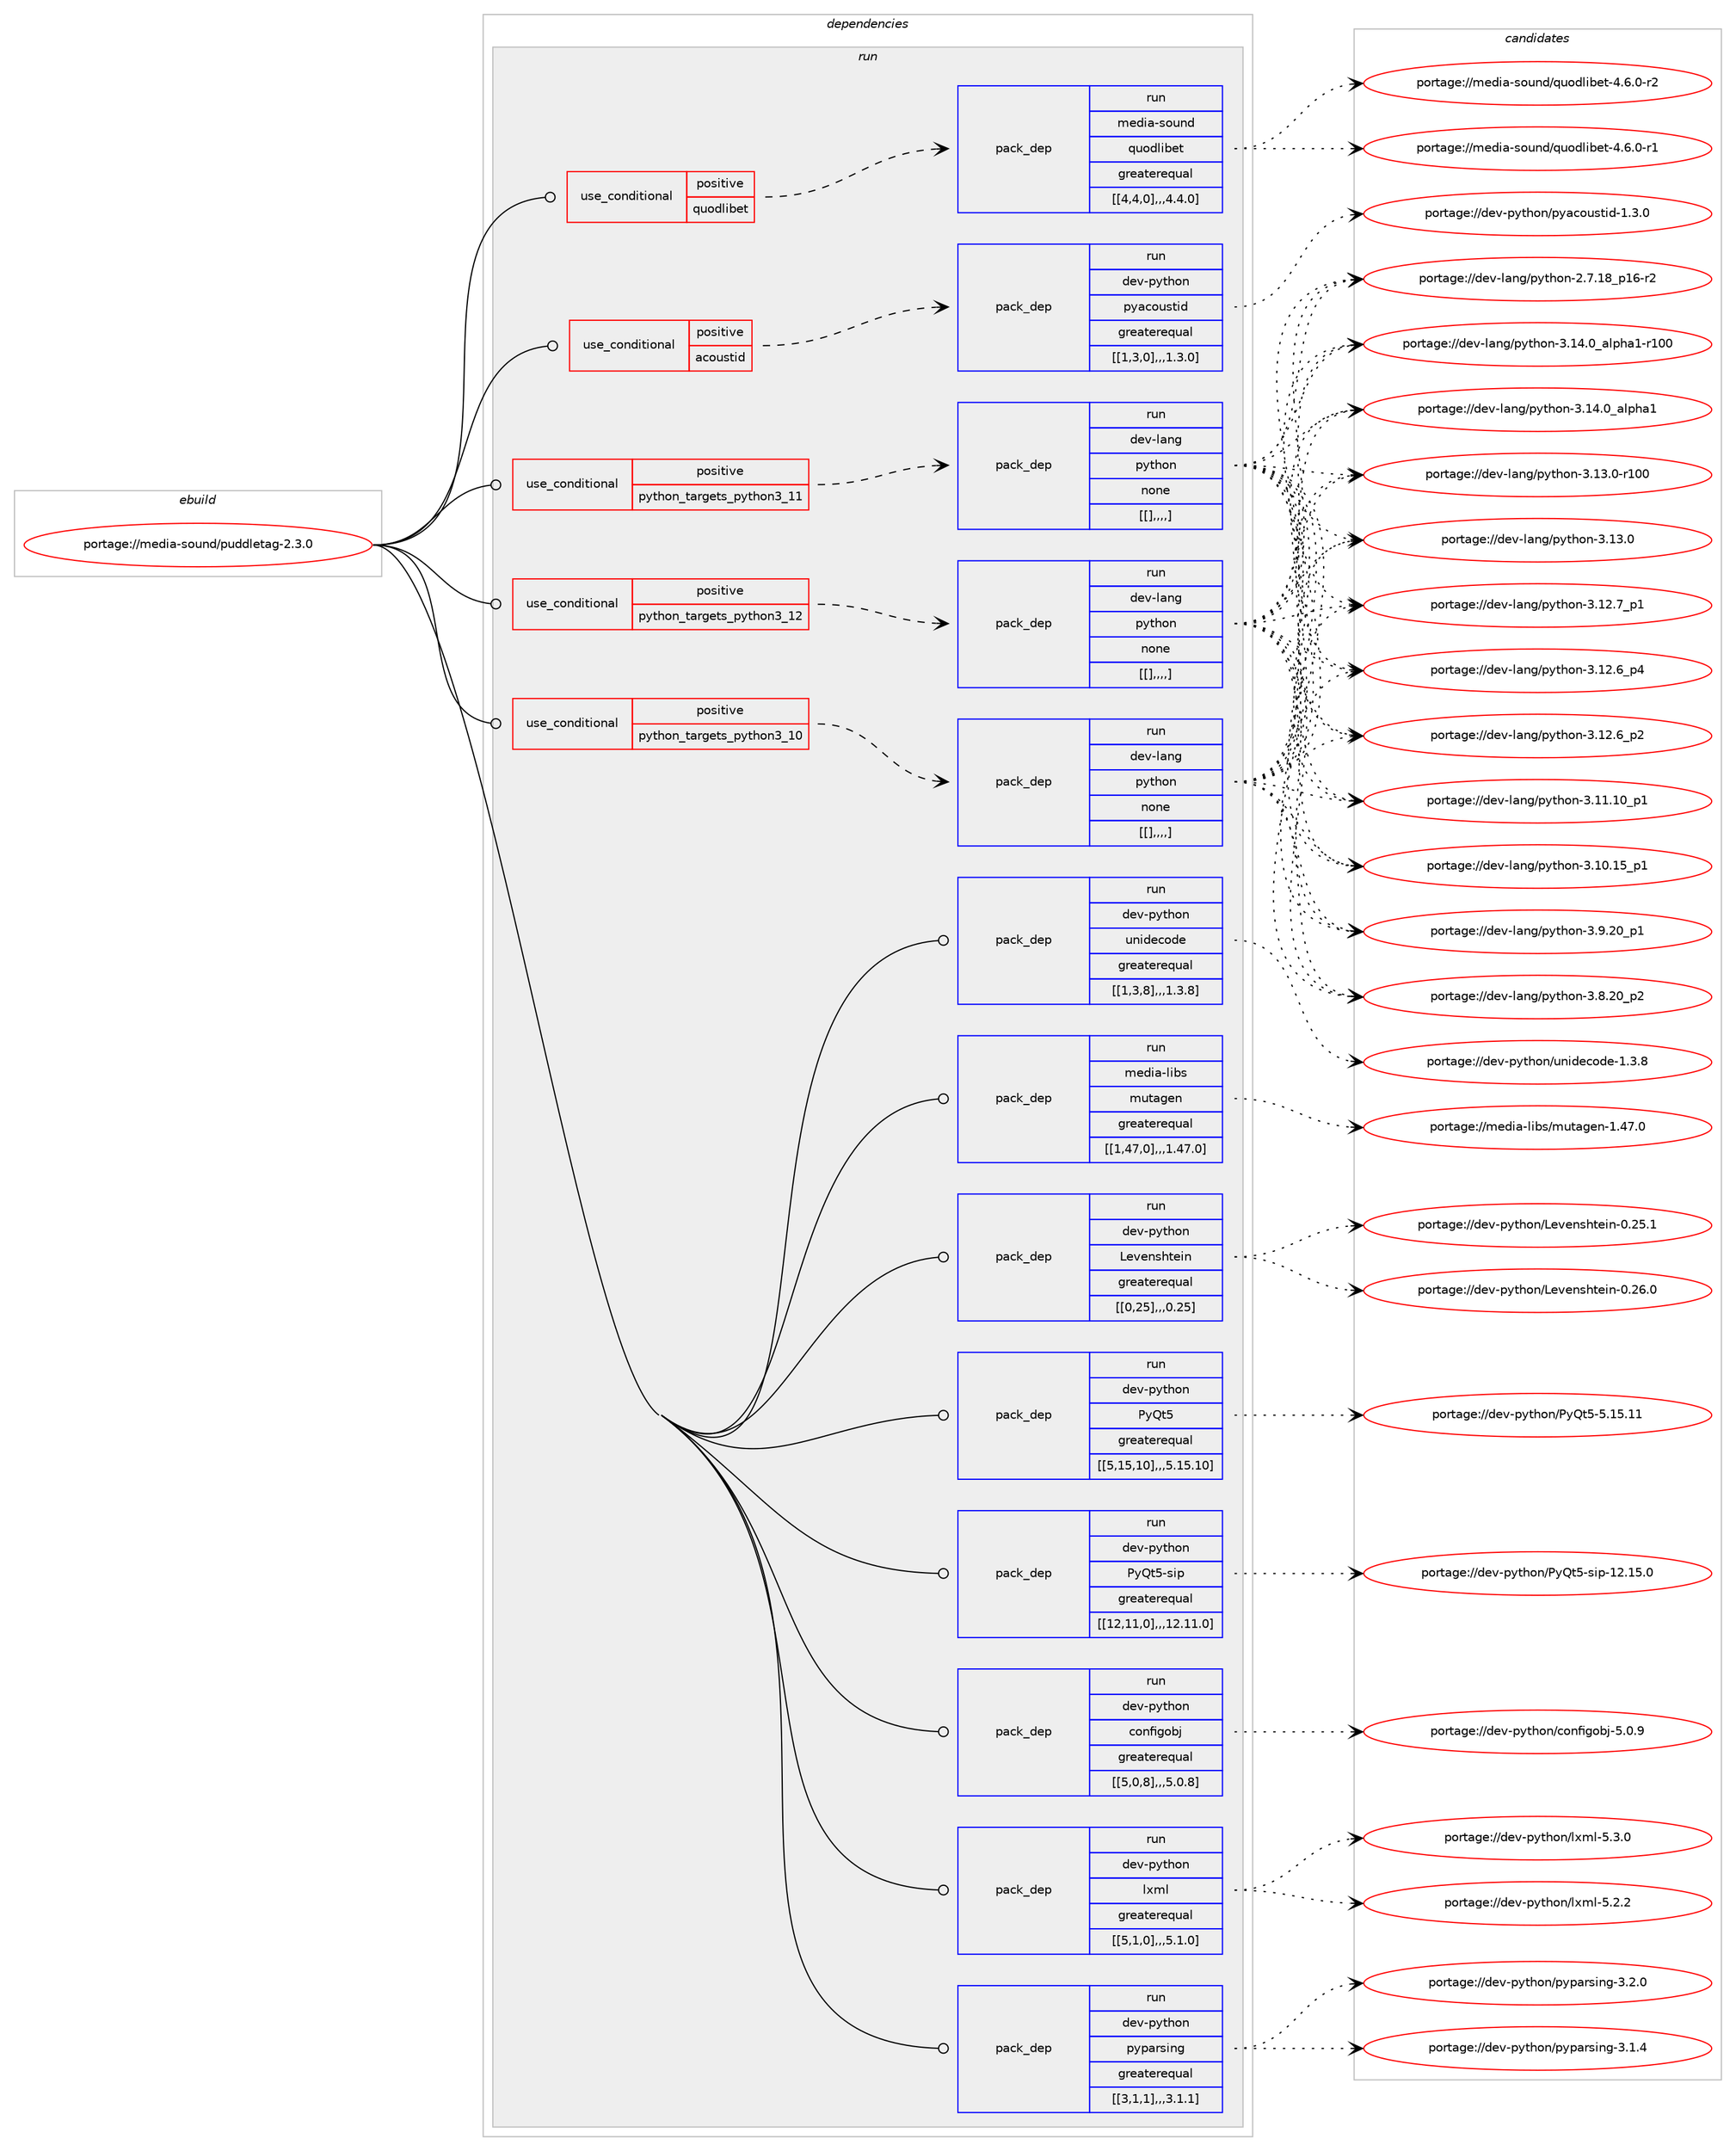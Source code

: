digraph prolog {

# *************
# Graph options
# *************

newrank=true;
concentrate=true;
compound=true;
graph [rankdir=LR,fontname=Helvetica,fontsize=10,ranksep=1.5];#, ranksep=2.5, nodesep=0.2];
edge  [arrowhead=vee];
node  [fontname=Helvetica,fontsize=10];

# **********
# The ebuild
# **********

subgraph cluster_leftcol {
color=gray;
label=<<i>ebuild</i>>;
id [label="portage://media-sound/puddletag-2.3.0", color=red, width=4, href="../media-sound/puddletag-2.3.0.svg"];
}

# ****************
# The dependencies
# ****************

subgraph cluster_midcol {
color=gray;
label=<<i>dependencies</i>>;
subgraph cluster_compile {
fillcolor="#eeeeee";
style=filled;
label=<<i>compile</i>>;
}
subgraph cluster_compileandrun {
fillcolor="#eeeeee";
style=filled;
label=<<i>compile and run</i>>;
}
subgraph cluster_run {
fillcolor="#eeeeee";
style=filled;
label=<<i>run</i>>;
subgraph cond86945 {
dependency341696 [label=<<TABLE BORDER="0" CELLBORDER="1" CELLSPACING="0" CELLPADDING="4"><TR><TD ROWSPAN="3" CELLPADDING="10">use_conditional</TD></TR><TR><TD>positive</TD></TR><TR><TD>acoustid</TD></TR></TABLE>>, shape=none, color=red];
subgraph pack251983 {
dependency341716 [label=<<TABLE BORDER="0" CELLBORDER="1" CELLSPACING="0" CELLPADDING="4" WIDTH="220"><TR><TD ROWSPAN="6" CELLPADDING="30">pack_dep</TD></TR><TR><TD WIDTH="110">run</TD></TR><TR><TD>dev-python</TD></TR><TR><TD>pyacoustid</TD></TR><TR><TD>greaterequal</TD></TR><TR><TD>[[1,3,0],,,1.3.0]</TD></TR></TABLE>>, shape=none, color=blue];
}
dependency341696:e -> dependency341716:w [weight=20,style="dashed",arrowhead="vee"];
}
id:e -> dependency341696:w [weight=20,style="solid",arrowhead="odot"];
subgraph cond86958 {
dependency341742 [label=<<TABLE BORDER="0" CELLBORDER="1" CELLSPACING="0" CELLPADDING="4"><TR><TD ROWSPAN="3" CELLPADDING="10">use_conditional</TD></TR><TR><TD>positive</TD></TR><TR><TD>python_targets_python3_10</TD></TR></TABLE>>, shape=none, color=red];
subgraph pack252038 {
dependency341782 [label=<<TABLE BORDER="0" CELLBORDER="1" CELLSPACING="0" CELLPADDING="4" WIDTH="220"><TR><TD ROWSPAN="6" CELLPADDING="30">pack_dep</TD></TR><TR><TD WIDTH="110">run</TD></TR><TR><TD>dev-lang</TD></TR><TR><TD>python</TD></TR><TR><TD>none</TD></TR><TR><TD>[[],,,,]</TD></TR></TABLE>>, shape=none, color=blue];
}
dependency341742:e -> dependency341782:w [weight=20,style="dashed",arrowhead="vee"];
}
id:e -> dependency341742:w [weight=20,style="solid",arrowhead="odot"];
subgraph cond86971 {
dependency341788 [label=<<TABLE BORDER="0" CELLBORDER="1" CELLSPACING="0" CELLPADDING="4"><TR><TD ROWSPAN="3" CELLPADDING="10">use_conditional</TD></TR><TR><TD>positive</TD></TR><TR><TD>python_targets_python3_11</TD></TR></TABLE>>, shape=none, color=red];
subgraph pack252063 {
dependency341854 [label=<<TABLE BORDER="0" CELLBORDER="1" CELLSPACING="0" CELLPADDING="4" WIDTH="220"><TR><TD ROWSPAN="6" CELLPADDING="30">pack_dep</TD></TR><TR><TD WIDTH="110">run</TD></TR><TR><TD>dev-lang</TD></TR><TR><TD>python</TD></TR><TR><TD>none</TD></TR><TR><TD>[[],,,,]</TD></TR></TABLE>>, shape=none, color=blue];
}
dependency341788:e -> dependency341854:w [weight=20,style="dashed",arrowhead="vee"];
}
id:e -> dependency341788:w [weight=20,style="solid",arrowhead="odot"];
subgraph cond86999 {
dependency341861 [label=<<TABLE BORDER="0" CELLBORDER="1" CELLSPACING="0" CELLPADDING="4"><TR><TD ROWSPAN="3" CELLPADDING="10">use_conditional</TD></TR><TR><TD>positive</TD></TR><TR><TD>python_targets_python3_12</TD></TR></TABLE>>, shape=none, color=red];
subgraph pack252103 {
dependency341863 [label=<<TABLE BORDER="0" CELLBORDER="1" CELLSPACING="0" CELLPADDING="4" WIDTH="220"><TR><TD ROWSPAN="6" CELLPADDING="30">pack_dep</TD></TR><TR><TD WIDTH="110">run</TD></TR><TR><TD>dev-lang</TD></TR><TR><TD>python</TD></TR><TR><TD>none</TD></TR><TR><TD>[[],,,,]</TD></TR></TABLE>>, shape=none, color=blue];
}
dependency341861:e -> dependency341863:w [weight=20,style="dashed",arrowhead="vee"];
}
id:e -> dependency341861:w [weight=20,style="solid",arrowhead="odot"];
subgraph cond87001 {
dependency341868 [label=<<TABLE BORDER="0" CELLBORDER="1" CELLSPACING="0" CELLPADDING="4"><TR><TD ROWSPAN="3" CELLPADDING="10">use_conditional</TD></TR><TR><TD>positive</TD></TR><TR><TD>quodlibet</TD></TR></TABLE>>, shape=none, color=red];
subgraph pack252122 {
dependency341906 [label=<<TABLE BORDER="0" CELLBORDER="1" CELLSPACING="0" CELLPADDING="4" WIDTH="220"><TR><TD ROWSPAN="6" CELLPADDING="30">pack_dep</TD></TR><TR><TD WIDTH="110">run</TD></TR><TR><TD>media-sound</TD></TR><TR><TD>quodlibet</TD></TR><TR><TD>greaterequal</TD></TR><TR><TD>[[4,4,0],,,4.4.0]</TD></TR></TABLE>>, shape=none, color=blue];
}
dependency341868:e -> dependency341906:w [weight=20,style="dashed",arrowhead="vee"];
}
id:e -> dependency341868:w [weight=20,style="solid",arrowhead="odot"];
subgraph pack252139 {
dependency341935 [label=<<TABLE BORDER="0" CELLBORDER="1" CELLSPACING="0" CELLPADDING="4" WIDTH="220"><TR><TD ROWSPAN="6" CELLPADDING="30">pack_dep</TD></TR><TR><TD WIDTH="110">run</TD></TR><TR><TD>dev-python</TD></TR><TR><TD>Levenshtein</TD></TR><TR><TD>greaterequal</TD></TR><TR><TD>[[0,25],,,0.25]</TD></TR></TABLE>>, shape=none, color=blue];
}
id:e -> dependency341935:w [weight=20,style="solid",arrowhead="odot"];
subgraph pack252151 {
dependency341938 [label=<<TABLE BORDER="0" CELLBORDER="1" CELLSPACING="0" CELLPADDING="4" WIDTH="220"><TR><TD ROWSPAN="6" CELLPADDING="30">pack_dep</TD></TR><TR><TD WIDTH="110">run</TD></TR><TR><TD>dev-python</TD></TR><TR><TD>PyQt5</TD></TR><TR><TD>greaterequal</TD></TR><TR><TD>[[5,15,10],,,5.15.10]</TD></TR></TABLE>>, shape=none, color=blue];
}
id:e -> dependency341938:w [weight=20,style="solid",arrowhead="odot"];
subgraph pack252154 {
dependency341942 [label=<<TABLE BORDER="0" CELLBORDER="1" CELLSPACING="0" CELLPADDING="4" WIDTH="220"><TR><TD ROWSPAN="6" CELLPADDING="30">pack_dep</TD></TR><TR><TD WIDTH="110">run</TD></TR><TR><TD>dev-python</TD></TR><TR><TD>PyQt5-sip</TD></TR><TR><TD>greaterequal</TD></TR><TR><TD>[[12,11,0],,,12.11.0]</TD></TR></TABLE>>, shape=none, color=blue];
}
id:e -> dependency341942:w [weight=20,style="solid",arrowhead="odot"];
subgraph pack252157 {
dependency341947 [label=<<TABLE BORDER="0" CELLBORDER="1" CELLSPACING="0" CELLPADDING="4" WIDTH="220"><TR><TD ROWSPAN="6" CELLPADDING="30">pack_dep</TD></TR><TR><TD WIDTH="110">run</TD></TR><TR><TD>dev-python</TD></TR><TR><TD>configobj</TD></TR><TR><TD>greaterequal</TD></TR><TR><TD>[[5,0,8],,,5.0.8]</TD></TR></TABLE>>, shape=none, color=blue];
}
id:e -> dependency341947:w [weight=20,style="solid",arrowhead="odot"];
subgraph pack252180 {
dependency342008 [label=<<TABLE BORDER="0" CELLBORDER="1" CELLSPACING="0" CELLPADDING="4" WIDTH="220"><TR><TD ROWSPAN="6" CELLPADDING="30">pack_dep</TD></TR><TR><TD WIDTH="110">run</TD></TR><TR><TD>dev-python</TD></TR><TR><TD>lxml</TD></TR><TR><TD>greaterequal</TD></TR><TR><TD>[[5,1,0],,,5.1.0]</TD></TR></TABLE>>, shape=none, color=blue];
}
id:e -> dependency342008:w [weight=20,style="solid",arrowhead="odot"];
subgraph pack252217 {
dependency342013 [label=<<TABLE BORDER="0" CELLBORDER="1" CELLSPACING="0" CELLPADDING="4" WIDTH="220"><TR><TD ROWSPAN="6" CELLPADDING="30">pack_dep</TD></TR><TR><TD WIDTH="110">run</TD></TR><TR><TD>dev-python</TD></TR><TR><TD>pyparsing</TD></TR><TR><TD>greaterequal</TD></TR><TR><TD>[[3,1,1],,,3.1.1]</TD></TR></TABLE>>, shape=none, color=blue];
}
id:e -> dependency342013:w [weight=20,style="solid",arrowhead="odot"];
subgraph pack252219 {
dependency342015 [label=<<TABLE BORDER="0" CELLBORDER="1" CELLSPACING="0" CELLPADDING="4" WIDTH="220"><TR><TD ROWSPAN="6" CELLPADDING="30">pack_dep</TD></TR><TR><TD WIDTH="110">run</TD></TR><TR><TD>dev-python</TD></TR><TR><TD>unidecode</TD></TR><TR><TD>greaterequal</TD></TR><TR><TD>[[1,3,8],,,1.3.8]</TD></TR></TABLE>>, shape=none, color=blue];
}
id:e -> dependency342015:w [weight=20,style="solid",arrowhead="odot"];
subgraph pack252220 {
dependency342018 [label=<<TABLE BORDER="0" CELLBORDER="1" CELLSPACING="0" CELLPADDING="4" WIDTH="220"><TR><TD ROWSPAN="6" CELLPADDING="30">pack_dep</TD></TR><TR><TD WIDTH="110">run</TD></TR><TR><TD>media-libs</TD></TR><TR><TD>mutagen</TD></TR><TR><TD>greaterequal</TD></TR><TR><TD>[[1,47,0],,,1.47.0]</TD></TR></TABLE>>, shape=none, color=blue];
}
id:e -> dependency342018:w [weight=20,style="solid",arrowhead="odot"];
}
}

# **************
# The candidates
# **************

subgraph cluster_choices {
rank=same;
color=gray;
label=<<i>candidates</i>>;

subgraph choice251483 {
color=black;
nodesep=1;
choice10010111845112121116104111110471121219799111117115116105100454946514648 [label="portage://dev-python/pyacoustid-1.3.0", color=red, width=4,href="../dev-python/pyacoustid-1.3.0.svg"];
dependency341716:e -> choice10010111845112121116104111110471121219799111117115116105100454946514648:w [style=dotted,weight="100"];
}
subgraph choice251498 {
color=black;
nodesep=1;
choice100101118451089711010347112121116104111110455146495246489597108112104974945114494848 [label="portage://dev-lang/python-3.14.0_alpha1-r100", color=red, width=4,href="../dev-lang/python-3.14.0_alpha1-r100.svg"];
choice1001011184510897110103471121211161041111104551464952464895971081121049749 [label="portage://dev-lang/python-3.14.0_alpha1", color=red, width=4,href="../dev-lang/python-3.14.0_alpha1.svg"];
choice1001011184510897110103471121211161041111104551464951464845114494848 [label="portage://dev-lang/python-3.13.0-r100", color=red, width=4,href="../dev-lang/python-3.13.0-r100.svg"];
choice10010111845108971101034711212111610411111045514649514648 [label="portage://dev-lang/python-3.13.0", color=red, width=4,href="../dev-lang/python-3.13.0.svg"];
choice100101118451089711010347112121116104111110455146495046559511249 [label="portage://dev-lang/python-3.12.7_p1", color=red, width=4,href="../dev-lang/python-3.12.7_p1.svg"];
choice100101118451089711010347112121116104111110455146495046549511252 [label="portage://dev-lang/python-3.12.6_p4", color=red, width=4,href="../dev-lang/python-3.12.6_p4.svg"];
choice100101118451089711010347112121116104111110455146495046549511250 [label="portage://dev-lang/python-3.12.6_p2", color=red, width=4,href="../dev-lang/python-3.12.6_p2.svg"];
choice10010111845108971101034711212111610411111045514649494649489511249 [label="portage://dev-lang/python-3.11.10_p1", color=red, width=4,href="../dev-lang/python-3.11.10_p1.svg"];
choice10010111845108971101034711212111610411111045514649484649539511249 [label="portage://dev-lang/python-3.10.15_p1", color=red, width=4,href="../dev-lang/python-3.10.15_p1.svg"];
choice100101118451089711010347112121116104111110455146574650489511249 [label="portage://dev-lang/python-3.9.20_p1", color=red, width=4,href="../dev-lang/python-3.9.20_p1.svg"];
choice100101118451089711010347112121116104111110455146564650489511250 [label="portage://dev-lang/python-3.8.20_p2", color=red, width=4,href="../dev-lang/python-3.8.20_p2.svg"];
choice100101118451089711010347112121116104111110455046554649569511249544511450 [label="portage://dev-lang/python-2.7.18_p16-r2", color=red, width=4,href="../dev-lang/python-2.7.18_p16-r2.svg"];
dependency341782:e -> choice100101118451089711010347112121116104111110455146495246489597108112104974945114494848:w [style=dotted,weight="100"];
dependency341782:e -> choice1001011184510897110103471121211161041111104551464952464895971081121049749:w [style=dotted,weight="100"];
dependency341782:e -> choice1001011184510897110103471121211161041111104551464951464845114494848:w [style=dotted,weight="100"];
dependency341782:e -> choice10010111845108971101034711212111610411111045514649514648:w [style=dotted,weight="100"];
dependency341782:e -> choice100101118451089711010347112121116104111110455146495046559511249:w [style=dotted,weight="100"];
dependency341782:e -> choice100101118451089711010347112121116104111110455146495046549511252:w [style=dotted,weight="100"];
dependency341782:e -> choice100101118451089711010347112121116104111110455146495046549511250:w [style=dotted,weight="100"];
dependency341782:e -> choice10010111845108971101034711212111610411111045514649494649489511249:w [style=dotted,weight="100"];
dependency341782:e -> choice10010111845108971101034711212111610411111045514649484649539511249:w [style=dotted,weight="100"];
dependency341782:e -> choice100101118451089711010347112121116104111110455146574650489511249:w [style=dotted,weight="100"];
dependency341782:e -> choice100101118451089711010347112121116104111110455146564650489511250:w [style=dotted,weight="100"];
dependency341782:e -> choice100101118451089711010347112121116104111110455046554649569511249544511450:w [style=dotted,weight="100"];
}
subgraph choice251563 {
color=black;
nodesep=1;
choice100101118451089711010347112121116104111110455146495246489597108112104974945114494848 [label="portage://dev-lang/python-3.14.0_alpha1-r100", color=red, width=4,href="../dev-lang/python-3.14.0_alpha1-r100.svg"];
choice1001011184510897110103471121211161041111104551464952464895971081121049749 [label="portage://dev-lang/python-3.14.0_alpha1", color=red, width=4,href="../dev-lang/python-3.14.0_alpha1.svg"];
choice1001011184510897110103471121211161041111104551464951464845114494848 [label="portage://dev-lang/python-3.13.0-r100", color=red, width=4,href="../dev-lang/python-3.13.0-r100.svg"];
choice10010111845108971101034711212111610411111045514649514648 [label="portage://dev-lang/python-3.13.0", color=red, width=4,href="../dev-lang/python-3.13.0.svg"];
choice100101118451089711010347112121116104111110455146495046559511249 [label="portage://dev-lang/python-3.12.7_p1", color=red, width=4,href="../dev-lang/python-3.12.7_p1.svg"];
choice100101118451089711010347112121116104111110455146495046549511252 [label="portage://dev-lang/python-3.12.6_p4", color=red, width=4,href="../dev-lang/python-3.12.6_p4.svg"];
choice100101118451089711010347112121116104111110455146495046549511250 [label="portage://dev-lang/python-3.12.6_p2", color=red, width=4,href="../dev-lang/python-3.12.6_p2.svg"];
choice10010111845108971101034711212111610411111045514649494649489511249 [label="portage://dev-lang/python-3.11.10_p1", color=red, width=4,href="../dev-lang/python-3.11.10_p1.svg"];
choice10010111845108971101034711212111610411111045514649484649539511249 [label="portage://dev-lang/python-3.10.15_p1", color=red, width=4,href="../dev-lang/python-3.10.15_p1.svg"];
choice100101118451089711010347112121116104111110455146574650489511249 [label="portage://dev-lang/python-3.9.20_p1", color=red, width=4,href="../dev-lang/python-3.9.20_p1.svg"];
choice100101118451089711010347112121116104111110455146564650489511250 [label="portage://dev-lang/python-3.8.20_p2", color=red, width=4,href="../dev-lang/python-3.8.20_p2.svg"];
choice100101118451089711010347112121116104111110455046554649569511249544511450 [label="portage://dev-lang/python-2.7.18_p16-r2", color=red, width=4,href="../dev-lang/python-2.7.18_p16-r2.svg"];
dependency341854:e -> choice100101118451089711010347112121116104111110455146495246489597108112104974945114494848:w [style=dotted,weight="100"];
dependency341854:e -> choice1001011184510897110103471121211161041111104551464952464895971081121049749:w [style=dotted,weight="100"];
dependency341854:e -> choice1001011184510897110103471121211161041111104551464951464845114494848:w [style=dotted,weight="100"];
dependency341854:e -> choice10010111845108971101034711212111610411111045514649514648:w [style=dotted,weight="100"];
dependency341854:e -> choice100101118451089711010347112121116104111110455146495046559511249:w [style=dotted,weight="100"];
dependency341854:e -> choice100101118451089711010347112121116104111110455146495046549511252:w [style=dotted,weight="100"];
dependency341854:e -> choice100101118451089711010347112121116104111110455146495046549511250:w [style=dotted,weight="100"];
dependency341854:e -> choice10010111845108971101034711212111610411111045514649494649489511249:w [style=dotted,weight="100"];
dependency341854:e -> choice10010111845108971101034711212111610411111045514649484649539511249:w [style=dotted,weight="100"];
dependency341854:e -> choice100101118451089711010347112121116104111110455146574650489511249:w [style=dotted,weight="100"];
dependency341854:e -> choice100101118451089711010347112121116104111110455146564650489511250:w [style=dotted,weight="100"];
dependency341854:e -> choice100101118451089711010347112121116104111110455046554649569511249544511450:w [style=dotted,weight="100"];
}
subgraph choice251569 {
color=black;
nodesep=1;
choice100101118451089711010347112121116104111110455146495246489597108112104974945114494848 [label="portage://dev-lang/python-3.14.0_alpha1-r100", color=red, width=4,href="../dev-lang/python-3.14.0_alpha1-r100.svg"];
choice1001011184510897110103471121211161041111104551464952464895971081121049749 [label="portage://dev-lang/python-3.14.0_alpha1", color=red, width=4,href="../dev-lang/python-3.14.0_alpha1.svg"];
choice1001011184510897110103471121211161041111104551464951464845114494848 [label="portage://dev-lang/python-3.13.0-r100", color=red, width=4,href="../dev-lang/python-3.13.0-r100.svg"];
choice10010111845108971101034711212111610411111045514649514648 [label="portage://dev-lang/python-3.13.0", color=red, width=4,href="../dev-lang/python-3.13.0.svg"];
choice100101118451089711010347112121116104111110455146495046559511249 [label="portage://dev-lang/python-3.12.7_p1", color=red, width=4,href="../dev-lang/python-3.12.7_p1.svg"];
choice100101118451089711010347112121116104111110455146495046549511252 [label="portage://dev-lang/python-3.12.6_p4", color=red, width=4,href="../dev-lang/python-3.12.6_p4.svg"];
choice100101118451089711010347112121116104111110455146495046549511250 [label="portage://dev-lang/python-3.12.6_p2", color=red, width=4,href="../dev-lang/python-3.12.6_p2.svg"];
choice10010111845108971101034711212111610411111045514649494649489511249 [label="portage://dev-lang/python-3.11.10_p1", color=red, width=4,href="../dev-lang/python-3.11.10_p1.svg"];
choice10010111845108971101034711212111610411111045514649484649539511249 [label="portage://dev-lang/python-3.10.15_p1", color=red, width=4,href="../dev-lang/python-3.10.15_p1.svg"];
choice100101118451089711010347112121116104111110455146574650489511249 [label="portage://dev-lang/python-3.9.20_p1", color=red, width=4,href="../dev-lang/python-3.9.20_p1.svg"];
choice100101118451089711010347112121116104111110455146564650489511250 [label="portage://dev-lang/python-3.8.20_p2", color=red, width=4,href="../dev-lang/python-3.8.20_p2.svg"];
choice100101118451089711010347112121116104111110455046554649569511249544511450 [label="portage://dev-lang/python-2.7.18_p16-r2", color=red, width=4,href="../dev-lang/python-2.7.18_p16-r2.svg"];
dependency341863:e -> choice100101118451089711010347112121116104111110455146495246489597108112104974945114494848:w [style=dotted,weight="100"];
dependency341863:e -> choice1001011184510897110103471121211161041111104551464952464895971081121049749:w [style=dotted,weight="100"];
dependency341863:e -> choice1001011184510897110103471121211161041111104551464951464845114494848:w [style=dotted,weight="100"];
dependency341863:e -> choice10010111845108971101034711212111610411111045514649514648:w [style=dotted,weight="100"];
dependency341863:e -> choice100101118451089711010347112121116104111110455146495046559511249:w [style=dotted,weight="100"];
dependency341863:e -> choice100101118451089711010347112121116104111110455146495046549511252:w [style=dotted,weight="100"];
dependency341863:e -> choice100101118451089711010347112121116104111110455146495046549511250:w [style=dotted,weight="100"];
dependency341863:e -> choice10010111845108971101034711212111610411111045514649494649489511249:w [style=dotted,weight="100"];
dependency341863:e -> choice10010111845108971101034711212111610411111045514649484649539511249:w [style=dotted,weight="100"];
dependency341863:e -> choice100101118451089711010347112121116104111110455146574650489511249:w [style=dotted,weight="100"];
dependency341863:e -> choice100101118451089711010347112121116104111110455146564650489511250:w [style=dotted,weight="100"];
dependency341863:e -> choice100101118451089711010347112121116104111110455046554649569511249544511450:w [style=dotted,weight="100"];
}
subgraph choice251622 {
color=black;
nodesep=1;
choice109101100105974511511111711010047113117111100108105981011164552465446484511450 [label="portage://media-sound/quodlibet-4.6.0-r2", color=red, width=4,href="../media-sound/quodlibet-4.6.0-r2.svg"];
choice109101100105974511511111711010047113117111100108105981011164552465446484511449 [label="portage://media-sound/quodlibet-4.6.0-r1", color=red, width=4,href="../media-sound/quodlibet-4.6.0-r1.svg"];
dependency341906:e -> choice109101100105974511511111711010047113117111100108105981011164552465446484511450:w [style=dotted,weight="100"];
dependency341906:e -> choice109101100105974511511111711010047113117111100108105981011164552465446484511449:w [style=dotted,weight="100"];
}
subgraph choice251632 {
color=black;
nodesep=1;
choice10010111845112121116104111110477610111810111011510411610110511045484650544648 [label="portage://dev-python/Levenshtein-0.26.0", color=red, width=4,href="../dev-python/Levenshtein-0.26.0.svg"];
choice10010111845112121116104111110477610111810111011510411610110511045484650534649 [label="portage://dev-python/Levenshtein-0.25.1", color=red, width=4,href="../dev-python/Levenshtein-0.25.1.svg"];
dependency341935:e -> choice10010111845112121116104111110477610111810111011510411610110511045484650544648:w [style=dotted,weight="100"];
dependency341935:e -> choice10010111845112121116104111110477610111810111011510411610110511045484650534649:w [style=dotted,weight="100"];
}
subgraph choice251635 {
color=black;
nodesep=1;
choice10010111845112121116104111110478012181116534553464953464949 [label="portage://dev-python/PyQt5-5.15.11", color=red, width=4,href="../dev-python/PyQt5-5.15.11.svg"];
dependency341938:e -> choice10010111845112121116104111110478012181116534553464953464949:w [style=dotted,weight="100"];
}
subgraph choice251667 {
color=black;
nodesep=1;
choice1001011184511212111610411111047801218111653451151051124549504649534648 [label="portage://dev-python/PyQt5-sip-12.15.0", color=red, width=4,href="../dev-python/PyQt5-sip-12.15.0.svg"];
dependency341942:e -> choice1001011184511212111610411111047801218111653451151051124549504649534648:w [style=dotted,weight="100"];
}
subgraph choice251668 {
color=black;
nodesep=1;
choice10010111845112121116104111110479911111010210510311198106455346484657 [label="portage://dev-python/configobj-5.0.9", color=red, width=4,href="../dev-python/configobj-5.0.9.svg"];
dependency341947:e -> choice10010111845112121116104111110479911111010210510311198106455346484657:w [style=dotted,weight="100"];
}
subgraph choice251670 {
color=black;
nodesep=1;
choice1001011184511212111610411111047108120109108455346514648 [label="portage://dev-python/lxml-5.3.0", color=red, width=4,href="../dev-python/lxml-5.3.0.svg"];
choice1001011184511212111610411111047108120109108455346504650 [label="portage://dev-python/lxml-5.2.2", color=red, width=4,href="../dev-python/lxml-5.2.2.svg"];
dependency342008:e -> choice1001011184511212111610411111047108120109108455346514648:w [style=dotted,weight="100"];
dependency342008:e -> choice1001011184511212111610411111047108120109108455346504650:w [style=dotted,weight="100"];
}
subgraph choice251672 {
color=black;
nodesep=1;
choice100101118451121211161041111104711212111297114115105110103455146504648 [label="portage://dev-python/pyparsing-3.2.0", color=red, width=4,href="../dev-python/pyparsing-3.2.0.svg"];
choice100101118451121211161041111104711212111297114115105110103455146494652 [label="portage://dev-python/pyparsing-3.1.4", color=red, width=4,href="../dev-python/pyparsing-3.1.4.svg"];
dependency342013:e -> choice100101118451121211161041111104711212111297114115105110103455146504648:w [style=dotted,weight="100"];
dependency342013:e -> choice100101118451121211161041111104711212111297114115105110103455146494652:w [style=dotted,weight="100"];
}
subgraph choice251673 {
color=black;
nodesep=1;
choice100101118451121211161041111104711711010510010199111100101454946514656 [label="portage://dev-python/unidecode-1.3.8", color=red, width=4,href="../dev-python/unidecode-1.3.8.svg"];
dependency342015:e -> choice100101118451121211161041111104711711010510010199111100101454946514656:w [style=dotted,weight="100"];
}
subgraph choice251674 {
color=black;
nodesep=1;
choice109101100105974510810598115471091171169710310111045494652554648 [label="portage://media-libs/mutagen-1.47.0", color=red, width=4,href="../media-libs/mutagen-1.47.0.svg"];
dependency342018:e -> choice109101100105974510810598115471091171169710310111045494652554648:w [style=dotted,weight="100"];
}
}

}
